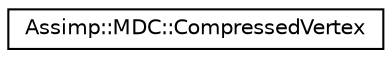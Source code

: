 digraph "Graphical Class Hierarchy"
{
  edge [fontname="Helvetica",fontsize="10",labelfontname="Helvetica",labelfontsize="10"];
  node [fontname="Helvetica",fontsize="10",shape=record];
  rankdir="LR";
  Node1 [label="Assimp::MDC::CompressedVertex",height=0.2,width=0.4,color="black", fillcolor="white", style="filled",URL="$struct_assimp_1_1_m_d_c_1_1_compressed_vertex.html",tooltip="Data structure for a MDC compressed vertex. "];
}
